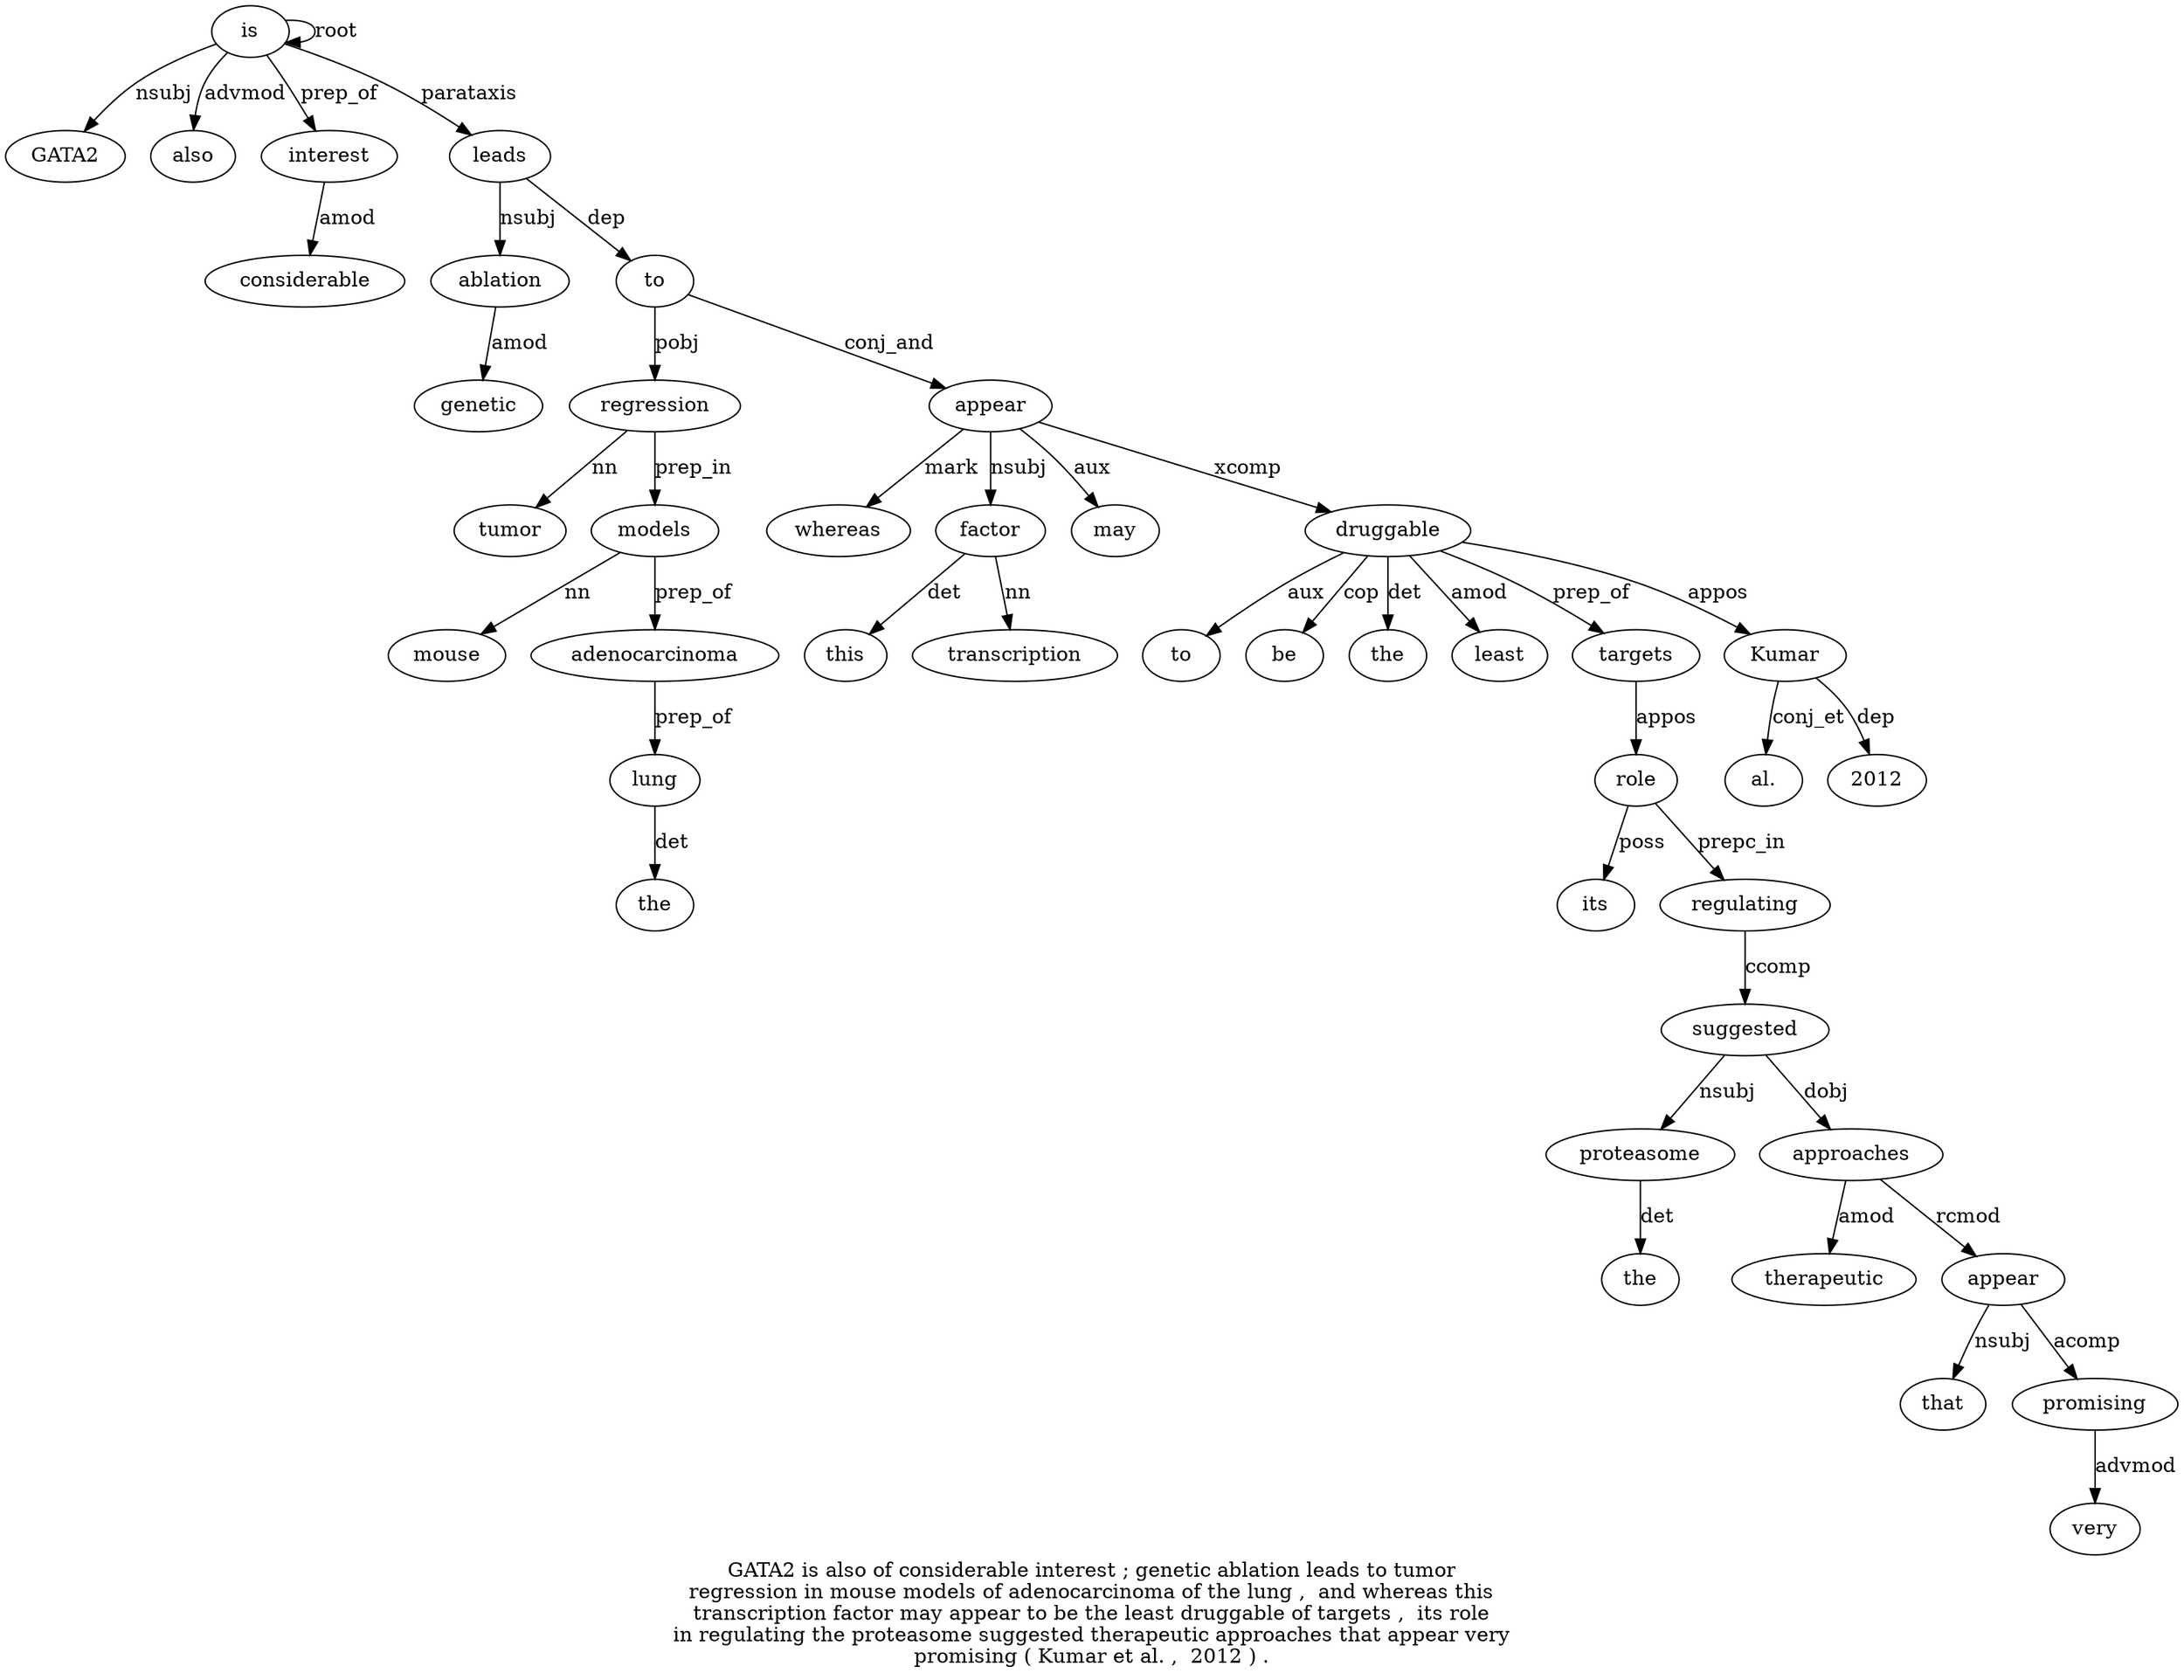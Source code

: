 digraph "GATA2 is also of considerable interest ; genetic ablation leads to tumor regression in mouse models of adenocarcinoma of the lung ,  and whereas this transcription factor may appear to be the least druggable of targets ,  its role in regulating the proteasome suggested therapeutic approaches that appear very promising ( Kumar et al. ,  2012 ) ." {
label="GATA2 is also of considerable interest ; genetic ablation leads to tumor
regression in mouse models of adenocarcinoma of the lung ,  and whereas this
transcription factor may appear to be the least druggable of targets ,  its role
in regulating the proteasome suggested therapeutic approaches that appear very
promising ( Kumar et al. ,  2012 ) .";
is2 [style=filled, fillcolor=white, label=is];
GATA21 [style=filled, fillcolor=white, label=GATA2];
is2 -> GATA21  [label=nsubj];
is2 -> is2  [label=root];
also3 [style=filled, fillcolor=white, label=also];
is2 -> also3  [label=advmod];
interest6 [style=filled, fillcolor=white, label=interest];
considerable5 [style=filled, fillcolor=white, label=considerable];
interest6 -> considerable5  [label=amod];
is2 -> interest6  [label=prep_of];
ablation9 [style=filled, fillcolor=white, label=ablation];
genetic8 [style=filled, fillcolor=white, label=genetic];
ablation9 -> genetic8  [label=amod];
leads10 [style=filled, fillcolor=white, label=leads];
leads10 -> ablation9  [label=nsubj];
is2 -> leads10  [label=parataxis];
to11 [style=filled, fillcolor=white, label=to];
leads10 -> to11  [label=dep];
regression13 [style=filled, fillcolor=white, label=regression];
tumor12 [style=filled, fillcolor=white, label=tumor];
regression13 -> tumor12  [label=nn];
to11 -> regression13  [label=pobj];
models16 [style=filled, fillcolor=white, label=models];
mouse15 [style=filled, fillcolor=white, label=mouse];
models16 -> mouse15  [label=nn];
regression13 -> models16  [label=prep_in];
adenocarcinoma18 [style=filled, fillcolor=white, label=adenocarcinoma];
models16 -> adenocarcinoma18  [label=prep_of];
lung21 [style=filled, fillcolor=white, label=lung];
the20 [style=filled, fillcolor=white, label=the];
lung21 -> the20  [label=det];
adenocarcinoma18 -> lung21  [label=prep_of];
appear29 [style=filled, fillcolor=white, label=appear];
whereas24 [style=filled, fillcolor=white, label=whereas];
appear29 -> whereas24  [label=mark];
factor27 [style=filled, fillcolor=white, label=factor];
this25 [style=filled, fillcolor=white, label=this];
factor27 -> this25  [label=det];
transcription26 [style=filled, fillcolor=white, label=transcription];
factor27 -> transcription26  [label=nn];
appear29 -> factor27  [label=nsubj];
may28 [style=filled, fillcolor=white, label=may];
appear29 -> may28  [label=aux];
to11 -> appear29  [label=conj_and];
druggable34 [style=filled, fillcolor=white, label=druggable];
to30 [style=filled, fillcolor=white, label=to];
druggable34 -> to30  [label=aux];
be31 [style=filled, fillcolor=white, label=be];
druggable34 -> be31  [label=cop];
the32 [style=filled, fillcolor=white, label=the];
druggable34 -> the32  [label=det];
least33 [style=filled, fillcolor=white, label=least];
druggable34 -> least33  [label=amod];
appear29 -> druggable34  [label=xcomp];
targets36 [style=filled, fillcolor=white, label=targets];
druggable34 -> targets36  [label=prep_of];
role39 [style=filled, fillcolor=white, label=role];
its38 [style=filled, fillcolor=white, label=its];
role39 -> its38  [label=poss];
targets36 -> role39  [label=appos];
regulating41 [style=filled, fillcolor=white, label=regulating];
role39 -> regulating41  [label=prepc_in];
proteasome43 [style=filled, fillcolor=white, label=proteasome];
the42 [style=filled, fillcolor=white, label=the];
proteasome43 -> the42  [label=det];
suggested44 [style=filled, fillcolor=white, label=suggested];
suggested44 -> proteasome43  [label=nsubj];
regulating41 -> suggested44  [label=ccomp];
approaches46 [style=filled, fillcolor=white, label=approaches];
therapeutic45 [style=filled, fillcolor=white, label=therapeutic];
approaches46 -> therapeutic45  [label=amod];
suggested44 -> approaches46  [label=dobj];
appear48 [style=filled, fillcolor=white, label=appear];
that47 [style=filled, fillcolor=white, label=that];
appear48 -> that47  [label=nsubj];
approaches46 -> appear48  [label=rcmod];
promising50 [style=filled, fillcolor=white, label=promising];
very49 [style=filled, fillcolor=white, label=very];
promising50 -> very49  [label=advmod];
appear48 -> promising50  [label=acomp];
Kumar52 [style=filled, fillcolor=white, label=Kumar];
druggable34 -> Kumar52  [label=appos];
"al.54" [style=filled, fillcolor=white, label="al."];
Kumar52 -> "al.54"  [label=conj_et];
201256 [style=filled, fillcolor=white, label=2012];
Kumar52 -> 201256  [label=dep];
}

